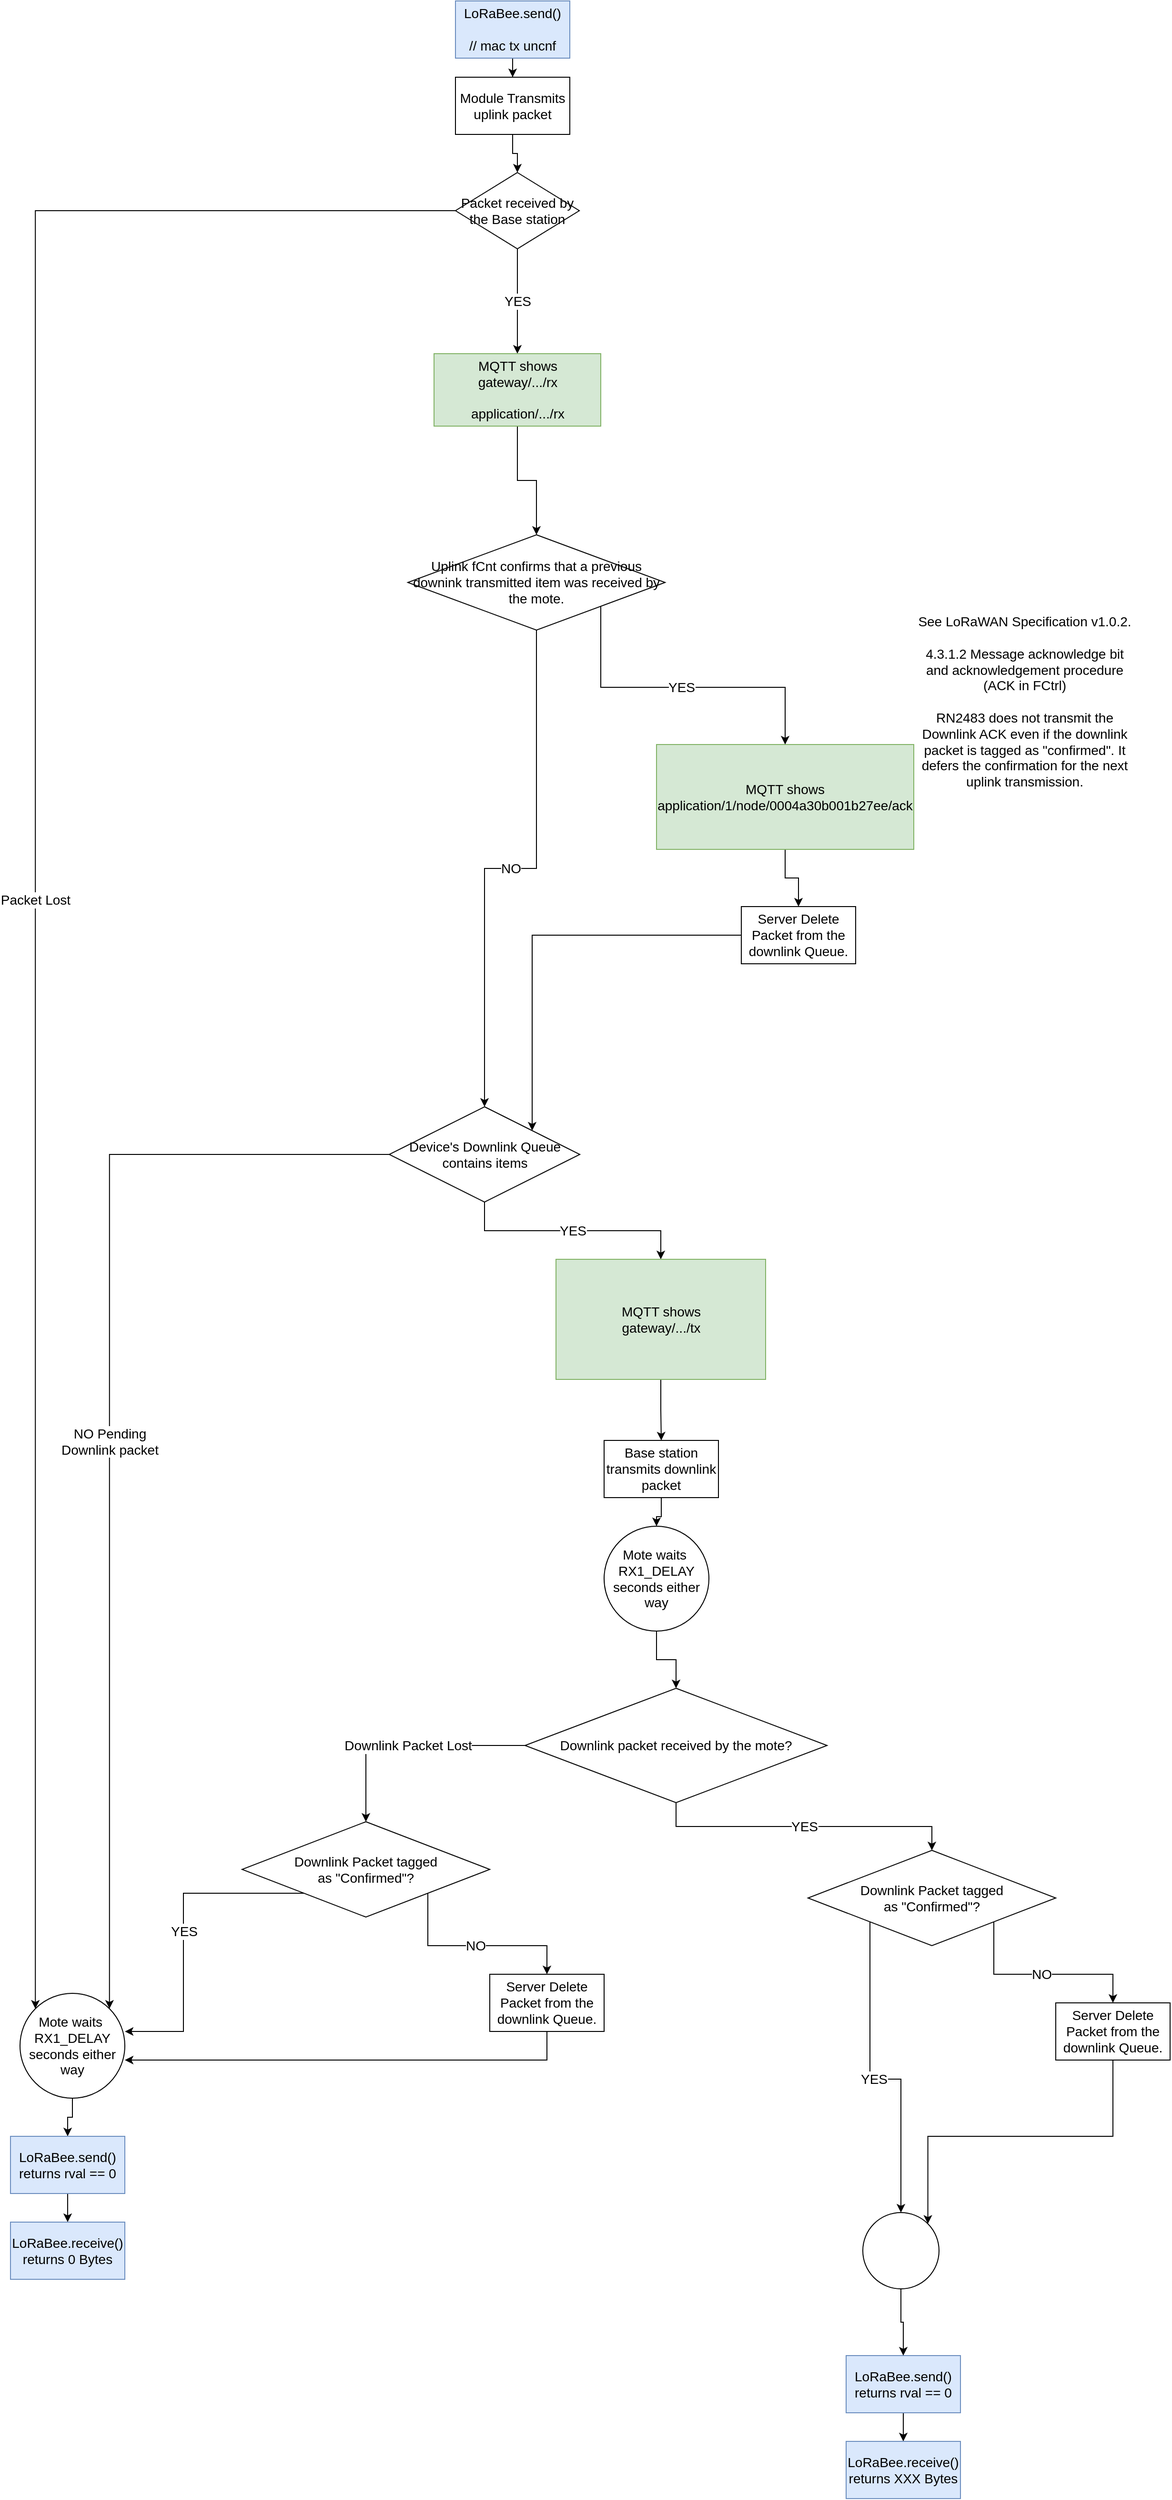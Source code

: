 <mxfile userAgent="Mozilla/5.0 (X11; Linux x86_64) AppleWebKit/537.36 (KHTML, like Gecko) draw.io/8.4.7 Chrome/59.0.307.115 Electron/1.8.3 Safari/537.36" version="8.9.0" editor="www.draw.io" type="device"><diagram id="c0932621-8fc3-770c-b5b0-9da271504e26" name="Page-1"><mxGraphModel dx="1032" dy="495" grid="1" gridSize="10" guides="1" tooltips="1" connect="1" arrows="1" fold="1" page="0" pageScale="1" pageWidth="1169" pageHeight="827" background="#ffffff" math="0" shadow="0"><root><mxCell id="0"/><mxCell id="1" parent="0"/><mxCell id="17" style="edgeStyle=orthogonalEdgeStyle;rounded=0;html=1;jettySize=auto;orthogonalLoop=1;fontSize=14;" parent="1" source="2" target="16" edge="1"><mxGeometry relative="1" as="geometry"/></mxCell><mxCell id="2" value="LoRaBee.send()&lt;br&gt;&lt;br&gt;// mac tx uncnf&lt;br&gt;" style="rounded=0;whiteSpace=wrap;html=1;fontSize=14;align=center;fillColor=#dae8fc;strokeColor=#6c8ebf;" parent="1" vertex="1"><mxGeometry x="410" y="80" width="120" height="60" as="geometry"/></mxCell><mxCell id="8" value="YES" style="edgeStyle=orthogonalEdgeStyle;rounded=0;html=1;jettySize=auto;orthogonalLoop=1;fontSize=14;" parent="1" source="3" target="4" edge="1"><mxGeometry relative="1" as="geometry"/></mxCell><mxCell id="10" value="Packet Lost" style="edgeStyle=orthogonalEdgeStyle;rounded=0;html=1;exitX=0;exitY=0.5;jettySize=auto;orthogonalLoop=1;fontSize=14;entryX=0;entryY=0;" parent="1" source="3" target="7" edge="1"><mxGeometry relative="1" as="geometry"/></mxCell><mxCell id="3" value="Packet received by the Base station" style="rhombus;whiteSpace=wrap;html=1;fontSize=14;align=center;" parent="1" vertex="1"><mxGeometry x="410" y="260" width="130" height="80" as="geometry"/></mxCell><mxCell id="69" style="edgeStyle=orthogonalEdgeStyle;rounded=0;html=1;jettySize=auto;orthogonalLoop=1;fontSize=14;" parent="1" source="4" target="68" edge="1"><mxGeometry relative="1" as="geometry"/></mxCell><mxCell id="4" value="MQTT shows&lt;br&gt;gateway/.../rx&lt;br&gt;&lt;br&gt;application/.../rx&lt;br&gt;" style="rounded=0;whiteSpace=wrap;html=1;fontSize=14;align=center;fillColor=#d5e8d4;strokeColor=#82b366;" parent="1" vertex="1"><mxGeometry x="387.5" y="450" width="175" height="76" as="geometry"/></mxCell><mxCell id="24" value="NO Pending&lt;br&gt;Downlink packet" style="edgeStyle=orthogonalEdgeStyle;rounded=0;html=1;exitX=0;exitY=0.5;jettySize=auto;orthogonalLoop=1;fontSize=14;entryX=1;entryY=0;" parent="1" source="6" target="7" edge="1"><mxGeometry relative="1" as="geometry"><mxPoint x="285.5" y="1620" as="targetPoint"/></mxGeometry></mxCell><mxCell id="25" value="YES" style="edgeStyle=orthogonalEdgeStyle;rounded=0;html=1;jettySize=auto;orthogonalLoop=1;fontSize=14;" parent="1" source="6" target="11" edge="1"><mxGeometry relative="1" as="geometry"/></mxCell><mxCell id="6" value="Device's Downlink Queue contains items" style="rhombus;whiteSpace=wrap;html=1;fontSize=14;align=center;" parent="1" vertex="1"><mxGeometry x="340.5" y="1240" width="200" height="100" as="geometry"/></mxCell><mxCell id="14" style="edgeStyle=orthogonalEdgeStyle;rounded=0;html=1;jettySize=auto;orthogonalLoop=1;fontSize=14;" parent="1" source="7" target="12" edge="1"><mxGeometry relative="1" as="geometry"/></mxCell><mxCell id="7" value="Mote waits&amp;nbsp;&lt;br&gt;RX1_DELAY&lt;br&gt;seconds either way&lt;br&gt;" style="ellipse;whiteSpace=wrap;html=1;aspect=fixed;fontSize=14;align=center;" parent="1" vertex="1"><mxGeometry x="-47" y="2170" width="110" height="110" as="geometry"/></mxCell><mxCell id="37" style="edgeStyle=orthogonalEdgeStyle;rounded=0;html=1;jettySize=auto;orthogonalLoop=1;fontSize=14;" parent="1" source="11" target="27" edge="1"><mxGeometry relative="1" as="geometry"/></mxCell><mxCell id="11" value="MQTT shows&lt;br&gt;gateway/.../tx&lt;br&gt;" style="rounded=0;whiteSpace=wrap;html=1;fontSize=14;align=center;fillColor=#d5e8d4;strokeColor=#82b366;" parent="1" vertex="1"><mxGeometry x="515.5" y="1400" width="220" height="126" as="geometry"/></mxCell><mxCell id="15" style="edgeStyle=orthogonalEdgeStyle;rounded=0;html=1;jettySize=auto;orthogonalLoop=1;fontSize=14;" parent="1" source="12" target="13" edge="1"><mxGeometry relative="1" as="geometry"/></mxCell><mxCell id="12" value="LoRaBee.send()&lt;br&gt;returns rval == 0&lt;br&gt;" style="rounded=0;whiteSpace=wrap;html=1;fontSize=14;align=center;fillColor=#dae8fc;strokeColor=#6c8ebf;" parent="1" vertex="1"><mxGeometry x="-57" y="2320" width="120" height="60" as="geometry"/></mxCell><mxCell id="13" value="LoRaBee.receive() returns 0 Bytes&lt;br&gt;" style="rounded=0;whiteSpace=wrap;html=1;fontSize=14;align=center;fillColor=#dae8fc;strokeColor=#6c8ebf;" parent="1" vertex="1"><mxGeometry x="-57" y="2410" width="120" height="60" as="geometry"/></mxCell><mxCell id="18" style="edgeStyle=orthogonalEdgeStyle;rounded=0;html=1;jettySize=auto;orthogonalLoop=1;fontSize=14;" parent="1" source="16" target="3" edge="1"><mxGeometry relative="1" as="geometry"/></mxCell><mxCell id="16" value="Module Transmits uplink packet" style="rounded=0;whiteSpace=wrap;html=1;fontSize=14;align=center;" parent="1" vertex="1"><mxGeometry x="410" y="160" width="120" height="60" as="geometry"/></mxCell><mxCell id="54" style="edgeStyle=orthogonalEdgeStyle;rounded=0;html=1;jettySize=auto;orthogonalLoop=1;fontSize=14;" parent="1" source="27" target="30" edge="1"><mxGeometry relative="1" as="geometry"/></mxCell><mxCell id="27" value="Base station transmits downlink packet" style="rounded=0;whiteSpace=wrap;html=1;fontSize=14;align=center;" parent="1" vertex="1"><mxGeometry x="566" y="1590" width="120" height="60" as="geometry"/></mxCell><mxCell id="38" value="Downlink Packet Lost" style="edgeStyle=orthogonalEdgeStyle;rounded=0;html=1;exitX=0;exitY=0.5;jettySize=auto;orthogonalLoop=1;fontSize=14;" parent="1" source="28" target="62" edge="1"><mxGeometry relative="1" as="geometry"/></mxCell><mxCell id="56" value="YES" style="edgeStyle=orthogonalEdgeStyle;rounded=0;html=1;jettySize=auto;orthogonalLoop=1;fontSize=14;" parent="1" source="28" target="40" edge="1"><mxGeometry relative="1" as="geometry"/></mxCell><mxCell id="28" value="Downlink packet received by the mote?" style="rhombus;whiteSpace=wrap;html=1;fontSize=14;align=center;" parent="1" vertex="1"><mxGeometry x="483" y="1850" width="317" height="120" as="geometry"/></mxCell><mxCell id="55" style="edgeStyle=orthogonalEdgeStyle;rounded=0;html=1;jettySize=auto;orthogonalLoop=1;fontSize=14;" parent="1" source="30" target="28" edge="1"><mxGeometry relative="1" as="geometry"/></mxCell><mxCell id="30" value="Mote waits&amp;nbsp;&lt;br&gt;RX1_DELAY&lt;br&gt;seconds either way&lt;br&gt;" style="ellipse;whiteSpace=wrap;html=1;aspect=fixed;fontSize=14;align=center;" parent="1" vertex="1"><mxGeometry x="566" y="1680" width="110" height="110" as="geometry"/></mxCell><mxCell id="31" style="edgeStyle=orthogonalEdgeStyle;rounded=0;html=1;jettySize=auto;orthogonalLoop=1;fontSize=14;" parent="1" source="32" target="33" edge="1"><mxGeometry relative="1" as="geometry"/></mxCell><mxCell id="32" value="LoRaBee.send()&lt;br&gt;returns rval == 0&lt;br&gt;" style="rounded=0;whiteSpace=wrap;html=1;fontSize=14;align=center;fillColor=#dae8fc;strokeColor=#6c8ebf;" parent="1" vertex="1"><mxGeometry x="820" y="2550" width="120" height="60" as="geometry"/></mxCell><mxCell id="33" value="LoRaBee.receive() returns XXX Bytes&lt;br&gt;" style="rounded=0;whiteSpace=wrap;html=1;fontSize=14;align=center;fillColor=#dae8fc;strokeColor=#6c8ebf;" parent="1" vertex="1"><mxGeometry x="820" y="2640" width="120" height="60" as="geometry"/></mxCell><mxCell id="60" value="NO" style="edgeStyle=orthogonalEdgeStyle;rounded=0;html=1;exitX=1;exitY=1;jettySize=auto;orthogonalLoop=1;fontSize=14;" parent="1" source="40" target="59" edge="1"><mxGeometry relative="1" as="geometry"/></mxCell><mxCell id="40" value="Downlink Packet tagged&lt;br&gt;as &quot;Confirmed&quot;?" style="rhombus;whiteSpace=wrap;html=1;fontSize=14;align=center;" parent="1" vertex="1"><mxGeometry x="780" y="2020" width="260" height="100" as="geometry"/></mxCell><mxCell id="47" value="YES" style="edgeStyle=orthogonalEdgeStyle;rounded=0;html=1;exitX=0;exitY=1;jettySize=auto;orthogonalLoop=1;fontSize=14;" parent="1" source="40" target="45" edge="1"><mxGeometry relative="1" as="geometry"><mxPoint x="734" y="2300" as="sourcePoint"/></mxGeometry></mxCell><mxCell id="72" style="edgeStyle=orthogonalEdgeStyle;rounded=0;html=1;jettySize=auto;orthogonalLoop=1;fontSize=14;entryX=1;entryY=0;" parent="1" source="43" target="6" edge="1"><mxGeometry relative="1" as="geometry"><mxPoint x="660" y="1180" as="targetPoint"/></mxGeometry></mxCell><mxCell id="43" value="Server Delete Packet from the downlink Queue." style="rounded=0;whiteSpace=wrap;html=1;fontSize=14;align=center;" parent="1" vertex="1"><mxGeometry x="710" y="1030" width="120" height="60" as="geometry"/></mxCell><mxCell id="50" style="edgeStyle=orthogonalEdgeStyle;rounded=0;html=1;jettySize=auto;orthogonalLoop=1;fontSize=14;" parent="1" source="44" target="43" edge="1"><mxGeometry relative="1" as="geometry"/></mxCell><mxCell id="44" value="MQTT shows&lt;br&gt;application/1/node/0004a30b001b27ee/ack&lt;br&gt;" style="rounded=0;whiteSpace=wrap;html=1;fontSize=14;align=center;fillColor=#d5e8d4;strokeColor=#82b366;" parent="1" vertex="1"><mxGeometry x="621" y="860" width="270" height="110" as="geometry"/></mxCell><mxCell id="49" style="edgeStyle=orthogonalEdgeStyle;rounded=0;html=1;jettySize=auto;orthogonalLoop=1;fontSize=14;" parent="1" source="45" target="32" edge="1"><mxGeometry relative="1" as="geometry"/></mxCell><mxCell id="45" value="" style="ellipse;whiteSpace=wrap;html=1;aspect=fixed;fontSize=14;align=center;" parent="1" vertex="1"><mxGeometry x="837.5" y="2400" width="80" height="80" as="geometry"/></mxCell><mxCell id="61" style="edgeStyle=orthogonalEdgeStyle;rounded=0;html=1;exitX=0.5;exitY=1;entryX=1;entryY=0;jettySize=auto;orthogonalLoop=1;fontSize=14;" parent="1" source="59" target="45" edge="1"><mxGeometry relative="1" as="geometry"/></mxCell><mxCell id="59" value="Server Delete Packet from the downlink Queue." style="rounded=0;whiteSpace=wrap;html=1;fontSize=14;align=center;" parent="1" vertex="1"><mxGeometry x="1040" y="2180" width="120" height="60" as="geometry"/></mxCell><mxCell id="64" value="NO" style="edgeStyle=orthogonalEdgeStyle;rounded=0;html=1;exitX=1;exitY=1;jettySize=auto;orthogonalLoop=1;fontSize=14;" parent="1" source="62" target="63" edge="1"><mxGeometry relative="1" as="geometry"/></mxCell><mxCell id="66" value="YES" style="edgeStyle=orthogonalEdgeStyle;rounded=0;html=1;exitX=0;exitY=1;entryX=1;entryY=0.364;entryPerimeter=0;jettySize=auto;orthogonalLoop=1;fontSize=14;" parent="1" source="62" target="7" edge="1"><mxGeometry relative="1" as="geometry"/></mxCell><mxCell id="62" value="Downlink Packet tagged&lt;br&gt;as &quot;Confirmed&quot;?" style="rhombus;whiteSpace=wrap;html=1;fontSize=14;align=center;" parent="1" vertex="1"><mxGeometry x="186" y="1990" width="260" height="100" as="geometry"/></mxCell><mxCell id="65" style="edgeStyle=orthogonalEdgeStyle;rounded=0;html=1;exitX=0.5;exitY=1;entryX=1;entryY=0.636;entryPerimeter=0;jettySize=auto;orthogonalLoop=1;fontSize=14;" parent="1" source="63" target="7" edge="1"><mxGeometry relative="1" as="geometry"/></mxCell><mxCell id="63" value="Server Delete Packet from the downlink Queue." style="rounded=0;whiteSpace=wrap;html=1;fontSize=14;align=center;" parent="1" vertex="1"><mxGeometry x="446" y="2150" width="120" height="60" as="geometry"/></mxCell><mxCell id="70" value="NO" style="edgeStyle=orthogonalEdgeStyle;rounded=0;html=1;jettySize=auto;orthogonalLoop=1;fontSize=14;" parent="1" source="68" target="6" edge="1"><mxGeometry relative="1" as="geometry"/></mxCell><mxCell id="71" value="YES" style="edgeStyle=orthogonalEdgeStyle;rounded=0;html=1;exitX=1;exitY=1;jettySize=auto;orthogonalLoop=1;fontSize=14;" parent="1" source="68" target="44" edge="1"><mxGeometry relative="1" as="geometry"/></mxCell><mxCell id="68" value="Uplink fCnt confirms that a previous downink transmitted item was received by the mote." style="rhombus;whiteSpace=wrap;html=1;fontSize=14;align=center;" parent="1" vertex="1"><mxGeometry x="360" y="640" width="270" height="100" as="geometry"/></mxCell><mxCell id="73" value="See LoRaWAN Specification v1.0.2.&lt;br&gt;&lt;span&gt;&lt;br&gt;4.3.1.2 Message acknowledge bit and acknowledgement procedure (ACK in FCtrl)&lt;br&gt;&lt;br&gt;RN2483 does not transmit the Downlink ACK even if the downlink packet is tagged as &quot;confirmed&quot;. It defers the confirmation for the next uplink transmission.&lt;br&gt;&lt;/span&gt;" style="text;html=1;strokeColor=none;fillColor=none;align=center;verticalAlign=middle;whiteSpace=wrap;rounded=0;fontSize=14;" parent="1" vertex="1"><mxGeometry x="891" y="750" width="233" height="130" as="geometry"/></mxCell></root></mxGraphModel></diagram></mxfile>
